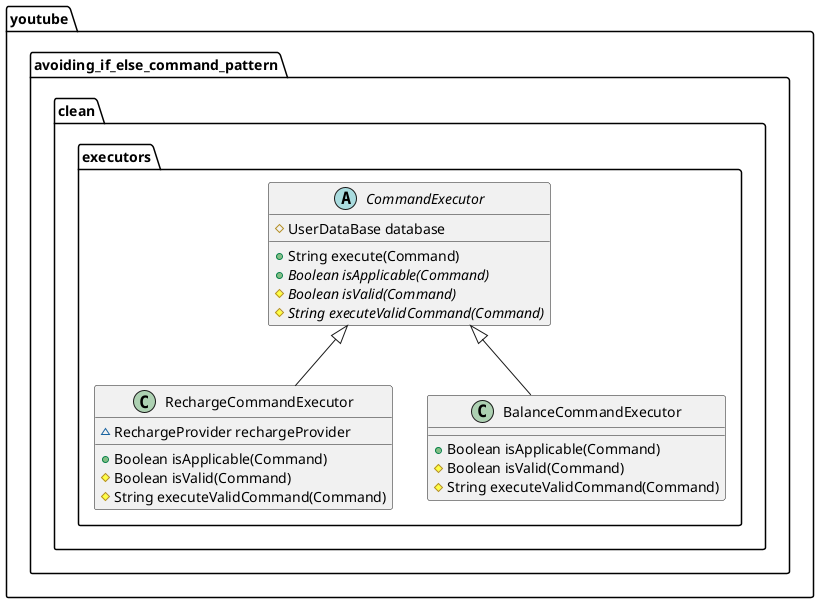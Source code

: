 @startuml
class youtube.avoiding_if_else_command_pattern.clean.executors.RechargeCommandExecutor {
~ RechargeProvider rechargeProvider
+ Boolean isApplicable(Command)
# Boolean isValid(Command)
# String executeValidCommand(Command)
}
abstract class youtube.avoiding_if_else_command_pattern.clean.executors.CommandExecutor {
# UserDataBase database
+ String execute(Command)
+ {abstract}Boolean isApplicable(Command)
# {abstract}Boolean isValid(Command)
# {abstract}String executeValidCommand(Command)
}
class youtube.avoiding_if_else_command_pattern.clean.executors.BalanceCommandExecutor {
+ Boolean isApplicable(Command)
# Boolean isValid(Command)
# String executeValidCommand(Command)
}


youtube.avoiding_if_else_command_pattern.clean.executors.CommandExecutor <|-- youtube.avoiding_if_else_command_pattern.clean.executors.RechargeCommandExecutor
youtube.avoiding_if_else_command_pattern.clean.executors.CommandExecutor <|-- youtube.avoiding_if_else_command_pattern.clean.executors.BalanceCommandExecutor
@enduml